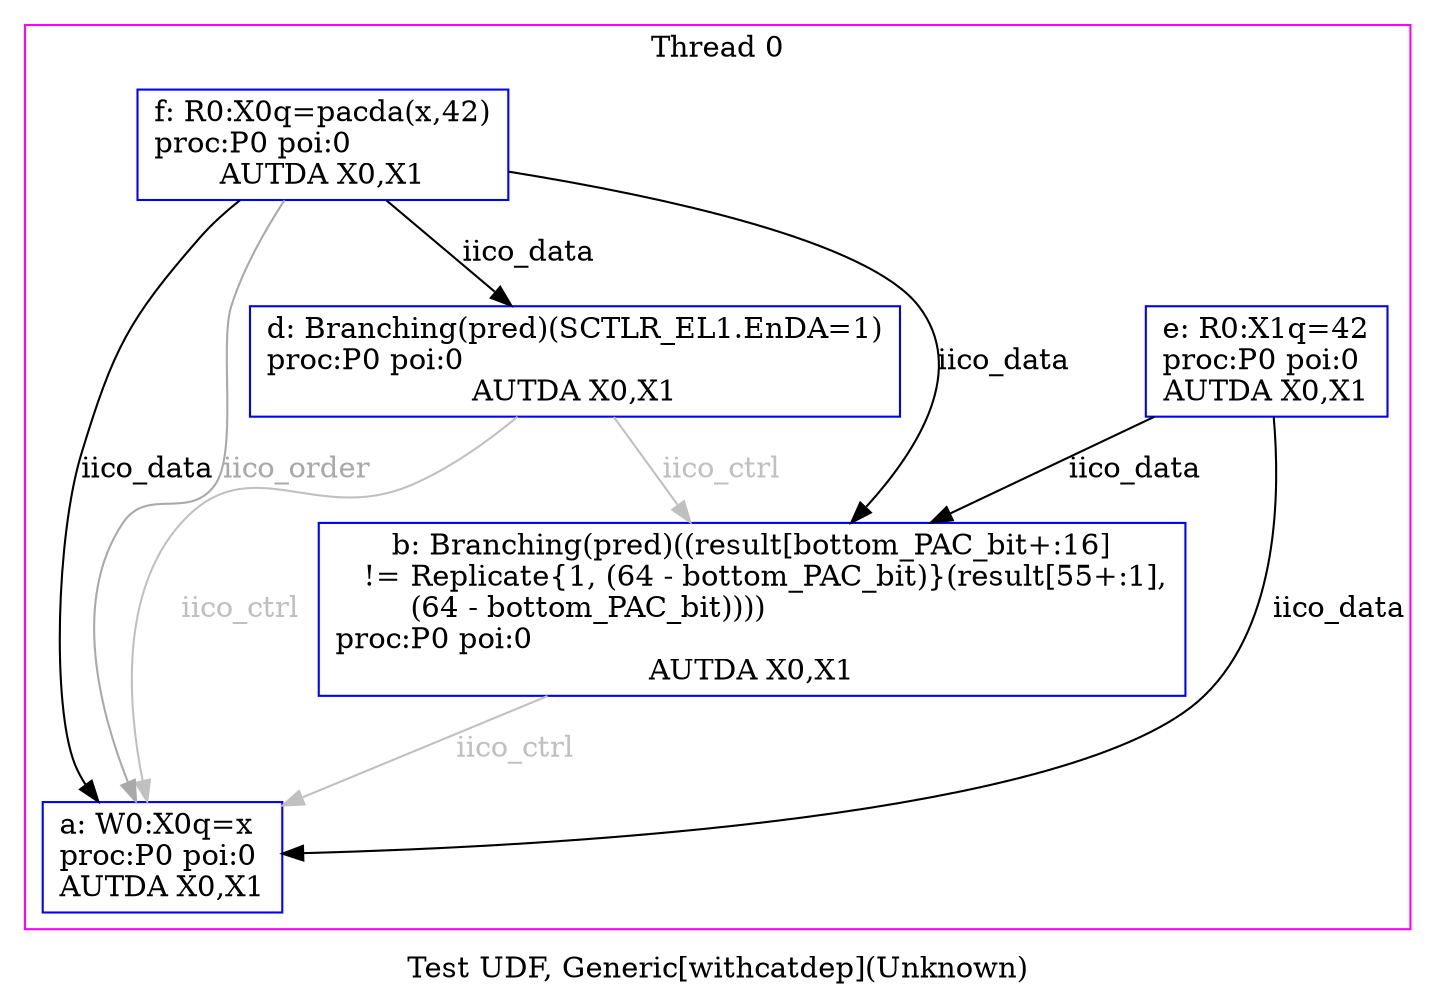 digraph G {


/* legend */
label="Test UDF, Generic[withcatdep](Unknown)";


/* the unlocked events */
subgraph cluster_proc0 { rank=sink; label = "Thread 0"; color=magenta; shape=box;
eiid0 [label="a: W0:X0q=x\lproc:P0 poi:0\lAUTDA X0,X1", shape="box", color="blue"];
eiid1 [label="b: Branching(pred)((result[bottom_PAC_bit+:16]
   != Replicate{1, (64 - bottom_PAC_bit)}(result[55+:1],
        (64 - bottom_PAC_bit))))\lproc:P0 poi:0\lAUTDA X0,X1", shape="box", color="blue"];
eiid3 [label="d: Branching(pred)(SCTLR_EL1.EnDA=1)\lproc:P0 poi:0\lAUTDA X0,X1", shape="box", color="blue"];
eiid4 [label="e: R0:X1q=42\lproc:P0 poi:0\lAUTDA X0,X1", shape="box", color="blue"];
eiid5 [label="f: R0:X0q=pacda(x,42)\lproc:P0 poi:0\lAUTDA X0,X1", shape="box", color="blue"];
}

/* the intra_causality_data edges */

eiid4 -> eiid0 [label="iico_data", color="black", fontcolor="black"];
eiid4 -> eiid1 [label="iico_data", color="black", fontcolor="black"];
eiid5 -> eiid0 [label="iico_data", color="black", fontcolor="black"];
eiid5 -> eiid1 [label="iico_data", color="black", fontcolor="black"];
eiid5 -> eiid3 [label="iico_data", color="black", fontcolor="black"];

/* the intra_causality_control edges */
eiid1 -> eiid0 [label="iico_ctrl", color="grey", fontcolor="grey"];
eiid3 -> eiid0 [label="iico_ctrl", color="grey", fontcolor="grey"];
eiid3 -> eiid1 [label="iico_ctrl", color="grey", fontcolor="grey"];
eiid5 -> eiid0 [label="iico_order", color="darkgrey", fontcolor="darkgrey"];
}
